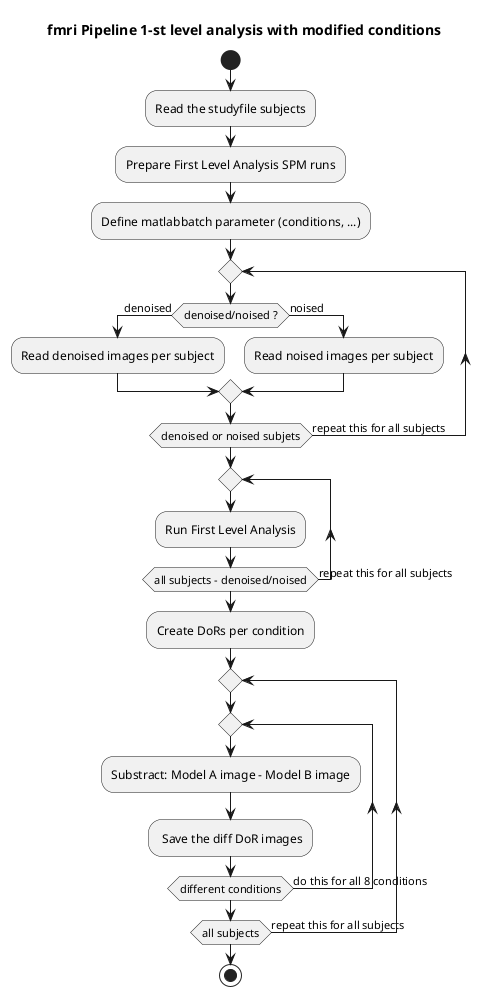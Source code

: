 @startuml
title fmri Pipeline 1-st level analysis with modified conditions

start
:Read the studyfile subjects;
:Prepare First Level Analysis SPM runs;
:Define matlabbatch parameter (conditions, ...);
  repeat 
    if (denoised/noised ?) then (denoised)
      :Read denoised images per subject;
    else (noised)
      :Read noised images per subject;
    endif    
  repeat while (denoised or noised subjets) is (repeat this for all subjects)
repeat    
:Run First Level Analysis;
repeat while (all subjects - denoised/noised) is (repeat this for all subjects)
:Create DoRs per condition;
repeat 
repeat
:Substract: Model A image - Model B image;
: Save the diff DoR images;
repeat while (different conditions) is (do this for all 8 conditions)
repeat while (all subjects) is (repeat this for all subjects)
stop
@enduml
